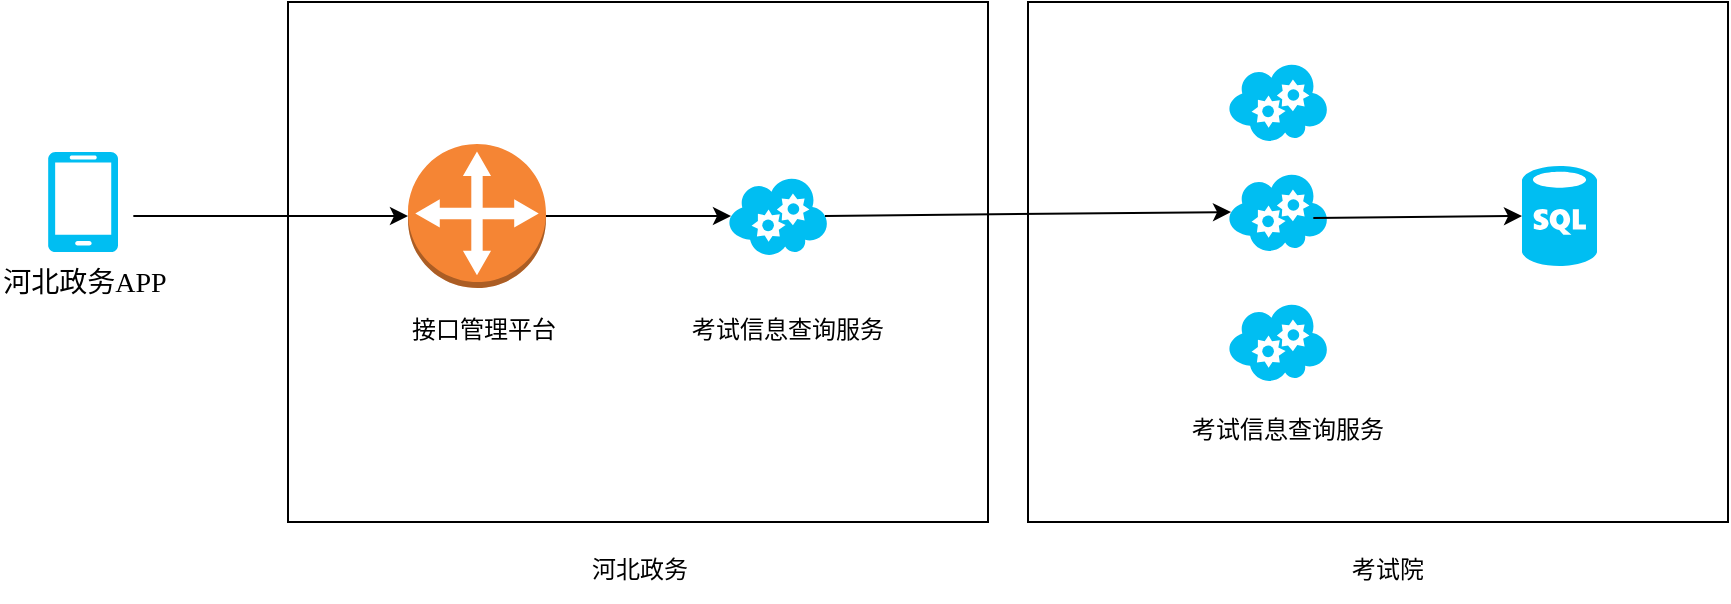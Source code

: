 <mxfile version="12.9.6" type="github">
  <diagram id="D2jEbf0cV5IFiX3kgvm3" name="第 1 页">
    <mxGraphModel dx="1102" dy="581" grid="1" gridSize="10" guides="1" tooltips="1" connect="1" arrows="1" fold="1" page="1" pageScale="1" pageWidth="827" pageHeight="1169" math="0" shadow="0">
      <root>
        <mxCell id="0" />
        <mxCell id="1" parent="0" />
        <mxCell id="XJNU9hAU2Jdni95bPR3--7" value="" style="rounded=0;whiteSpace=wrap;html=1;" vertex="1" parent="1">
          <mxGeometry x="580" y="90" width="350" height="260" as="geometry" />
        </mxCell>
        <mxCell id="XJNU9hAU2Jdni95bPR3--6" value="" style="rounded=0;whiteSpace=wrap;html=1;" vertex="1" parent="1">
          <mxGeometry x="210" y="90" width="350" height="260" as="geometry" />
        </mxCell>
        <mxCell id="XJNU9hAU2Jdni95bPR3--1" value="&lt;span style=&quot;font-size: 10.5pt&quot;&gt;河北政务&lt;/span&gt;&lt;span lang=&quot;EN-US&quot; style=&quot;font-size: 10.5pt ; font-family: &amp;#34;consolas&amp;#34;&quot;&gt;APP&lt;/span&gt;" style="verticalLabelPosition=bottom;html=1;verticalAlign=top;align=center;strokeColor=none;fillColor=#00BEF2;shape=mxgraph.azure.mobile;pointerEvents=1;" vertex="1" parent="1">
          <mxGeometry x="90" y="165" width="35" height="50" as="geometry" />
        </mxCell>
        <mxCell id="XJNU9hAU2Jdni95bPR3--2" value="" style="outlineConnect=0;dashed=0;verticalLabelPosition=bottom;verticalAlign=top;align=center;html=1;shape=mxgraph.aws3.customer_gateway;fillColor=#F58534;gradientColor=none;" vertex="1" parent="1">
          <mxGeometry x="270" y="161" width="69" height="72" as="geometry" />
        </mxCell>
        <mxCell id="XJNU9hAU2Jdni95bPR3--4" value="" style="verticalLabelPosition=bottom;html=1;verticalAlign=top;align=center;strokeColor=none;fillColor=#00BEF2;shape=mxgraph.azure.cloud_service;" vertex="1" parent="1">
          <mxGeometry x="430" y="177" width="50" height="40" as="geometry" />
        </mxCell>
        <mxCell id="XJNU9hAU2Jdni95bPR3--5" value="" style="verticalLabelPosition=bottom;html=1;verticalAlign=top;align=center;strokeColor=none;fillColor=#00BEF2;shape=mxgraph.azure.cloud_service;" vertex="1" parent="1">
          <mxGeometry x="680" y="175" width="50" height="40" as="geometry" />
        </mxCell>
        <mxCell id="XJNU9hAU2Jdni95bPR3--8" value="" style="endArrow=classic;html=1;exitX=1.219;exitY=0.64;exitDx=0;exitDy=0;exitPerimeter=0;" edge="1" parent="1" source="XJNU9hAU2Jdni95bPR3--1" target="XJNU9hAU2Jdni95bPR3--2">
          <mxGeometry width="50" height="50" relative="1" as="geometry">
            <mxPoint x="140" y="330" as="sourcePoint" />
            <mxPoint x="190" y="280" as="targetPoint" />
          </mxGeometry>
        </mxCell>
        <mxCell id="XJNU9hAU2Jdni95bPR3--9" value="考试院" style="text;html=1;" vertex="1" parent="1">
          <mxGeometry x="740" y="360" width="70" height="30" as="geometry" />
        </mxCell>
        <mxCell id="XJNU9hAU2Jdni95bPR3--10" value="考试信息查询服务" style="text;html=1;" vertex="1" parent="1">
          <mxGeometry x="410" y="240" width="70" height="30" as="geometry" />
        </mxCell>
        <mxCell id="XJNU9hAU2Jdni95bPR3--11" value="接口管理平台" style="text;html=1;" vertex="1" parent="1">
          <mxGeometry x="270" y="240" width="70" height="30" as="geometry" />
        </mxCell>
        <mxCell id="XJNU9hAU2Jdni95bPR3--13" value="河北政务" style="text;html=1;" vertex="1" parent="1">
          <mxGeometry x="360" y="360" width="70" height="30" as="geometry" />
        </mxCell>
        <mxCell id="XJNU9hAU2Jdni95bPR3--14" value="" style="endArrow=classic;html=1;entryX=0.03;entryY=0.5;entryDx=0;entryDy=0;entryPerimeter=0;" edge="1" parent="1" source="XJNU9hAU2Jdni95bPR3--2" target="XJNU9hAU2Jdni95bPR3--4">
          <mxGeometry width="50" height="50" relative="1" as="geometry">
            <mxPoint x="340" y="240" as="sourcePoint" />
            <mxPoint x="390" y="190" as="targetPoint" />
          </mxGeometry>
        </mxCell>
        <mxCell id="XJNU9hAU2Jdni95bPR3--15" value="" style="endArrow=classic;html=1;exitX=0.97;exitY=0.5;exitDx=0;exitDy=0;exitPerimeter=0;entryX=0.03;entryY=0.5;entryDx=0;entryDy=0;entryPerimeter=0;" edge="1" parent="1" source="XJNU9hAU2Jdni95bPR3--4" target="XJNU9hAU2Jdni95bPR3--5">
          <mxGeometry width="50" height="50" relative="1" as="geometry">
            <mxPoint x="580" y="250" as="sourcePoint" />
            <mxPoint x="630" y="200" as="targetPoint" />
          </mxGeometry>
        </mxCell>
        <mxCell id="XJNU9hAU2Jdni95bPR3--16" value="" style="verticalLabelPosition=bottom;html=1;verticalAlign=top;align=center;strokeColor=none;fillColor=#00BEF2;shape=mxgraph.azure.sql_database;" vertex="1" parent="1">
          <mxGeometry x="827" y="172" width="37.5" height="50" as="geometry" />
        </mxCell>
        <mxCell id="XJNU9hAU2Jdni95bPR3--17" value="" style="verticalLabelPosition=bottom;html=1;verticalAlign=top;align=center;strokeColor=none;fillColor=#00BEF2;shape=mxgraph.azure.cloud_service;" vertex="1" parent="1">
          <mxGeometry x="680" y="120" width="50" height="40" as="geometry" />
        </mxCell>
        <mxCell id="XJNU9hAU2Jdni95bPR3--18" value="" style="verticalLabelPosition=bottom;html=1;verticalAlign=top;align=center;strokeColor=none;fillColor=#00BEF2;shape=mxgraph.azure.cloud_service;" vertex="1" parent="1">
          <mxGeometry x="680" y="240" width="50" height="40" as="geometry" />
        </mxCell>
        <mxCell id="XJNU9hAU2Jdni95bPR3--21" value="考试信息查询服务" style="text;html=1;" vertex="1" parent="1">
          <mxGeometry x="660" y="290" width="70" height="30" as="geometry" />
        </mxCell>
        <mxCell id="XJNU9hAU2Jdni95bPR3--23" value="" style="endArrow=classic;html=1;exitX=0.853;exitY=0.575;exitDx=0;exitDy=0;exitPerimeter=0;entryX=0;entryY=0.5;entryDx=0;entryDy=0;entryPerimeter=0;" edge="1" parent="1" source="XJNU9hAU2Jdni95bPR3--5" target="XJNU9hAU2Jdni95bPR3--16">
          <mxGeometry width="50" height="50" relative="1" as="geometry">
            <mxPoint x="760" y="240" as="sourcePoint" />
            <mxPoint x="810" y="190" as="targetPoint" />
          </mxGeometry>
        </mxCell>
      </root>
    </mxGraphModel>
  </diagram>
</mxfile>
